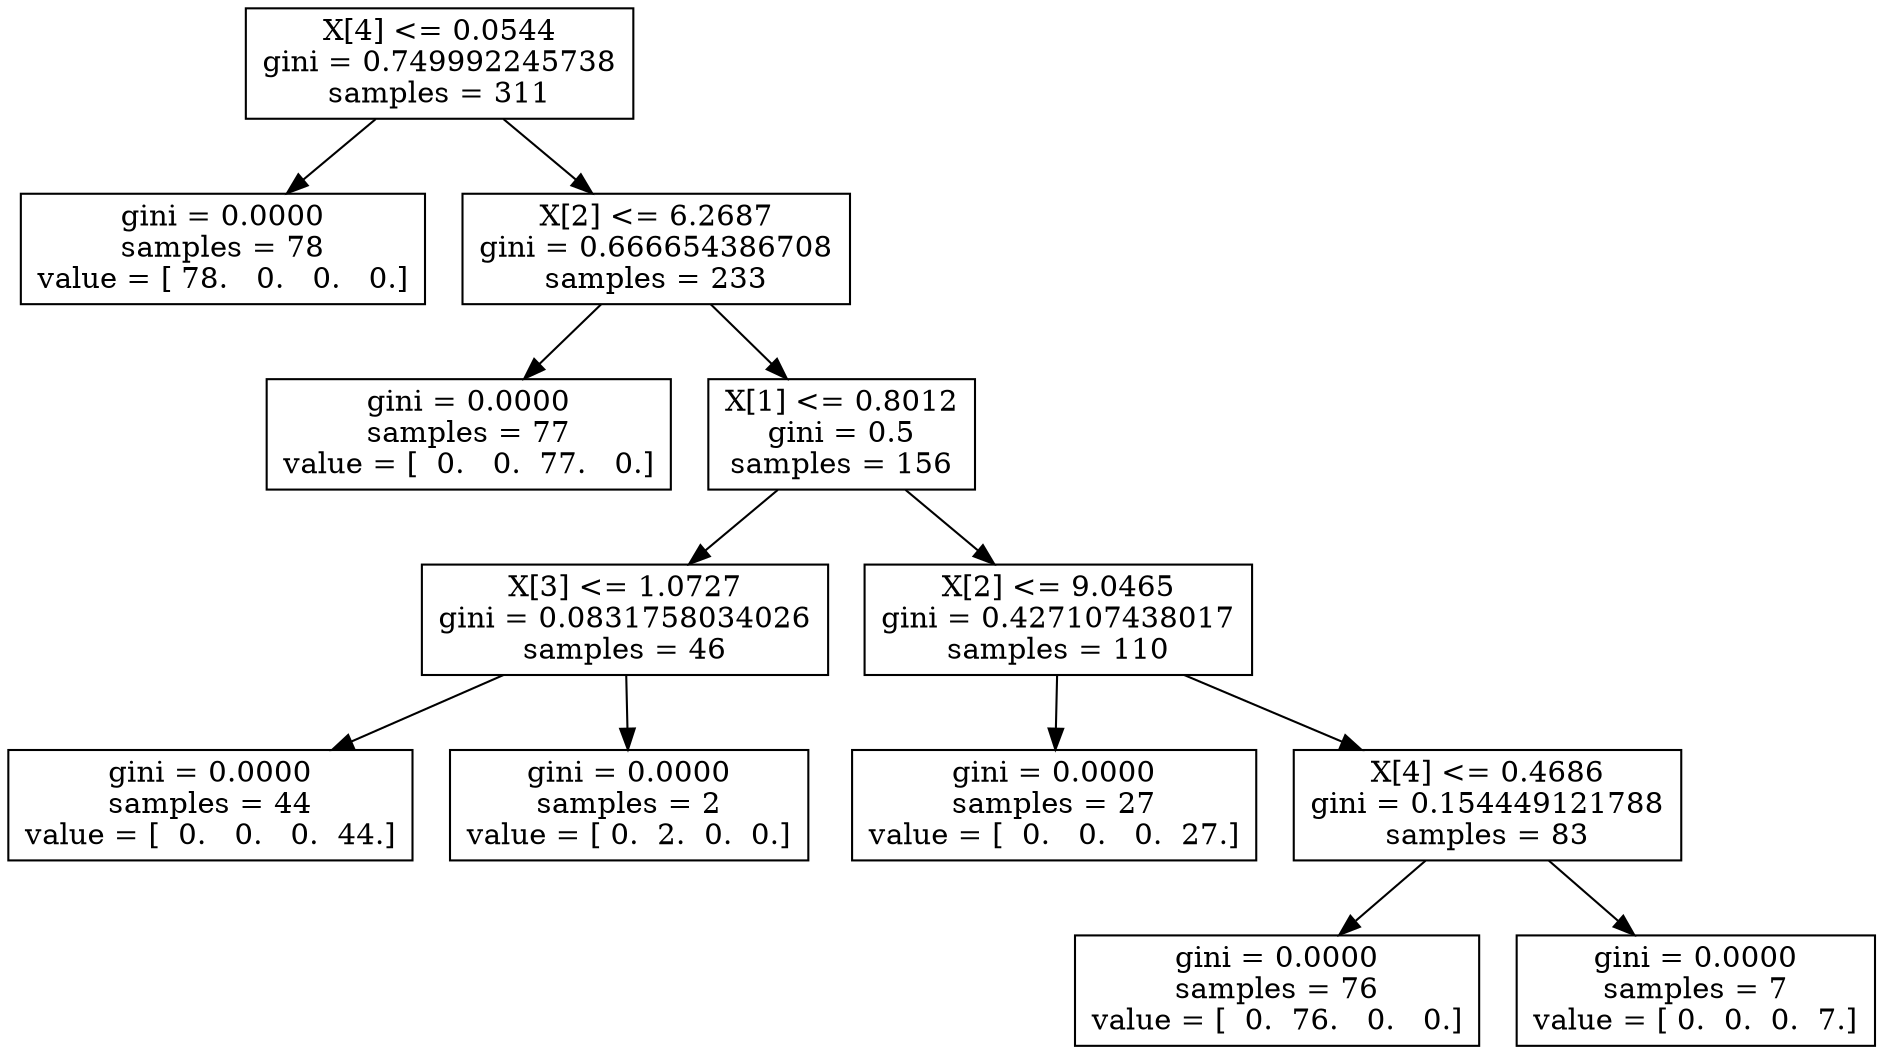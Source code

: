 digraph Tree {
0 [label="X[4] <= 0.0544\ngini = 0.749992245738\nsamples = 311", shape="box"] ;
1 [label="gini = 0.0000\nsamples = 78\nvalue = [ 78.   0.   0.   0.]", shape="box"] ;
0 -> 1 ;
2 [label="X[2] <= 6.2687\ngini = 0.666654386708\nsamples = 233", shape="box"] ;
0 -> 2 ;
3 [label="gini = 0.0000\nsamples = 77\nvalue = [  0.   0.  77.   0.]", shape="box"] ;
2 -> 3 ;
4 [label="X[1] <= 0.8012\ngini = 0.5\nsamples = 156", shape="box"] ;
2 -> 4 ;
5 [label="X[3] <= 1.0727\ngini = 0.0831758034026\nsamples = 46", shape="box"] ;
4 -> 5 ;
6 [label="gini = 0.0000\nsamples = 44\nvalue = [  0.   0.   0.  44.]", shape="box"] ;
5 -> 6 ;
7 [label="gini = 0.0000\nsamples = 2\nvalue = [ 0.  2.  0.  0.]", shape="box"] ;
5 -> 7 ;
8 [label="X[2] <= 9.0465\ngini = 0.427107438017\nsamples = 110", shape="box"] ;
4 -> 8 ;
9 [label="gini = 0.0000\nsamples = 27\nvalue = [  0.   0.   0.  27.]", shape="box"] ;
8 -> 9 ;
10 [label="X[4] <= 0.4686\ngini = 0.154449121788\nsamples = 83", shape="box"] ;
8 -> 10 ;
11 [label="gini = 0.0000\nsamples = 76\nvalue = [  0.  76.   0.   0.]", shape="box"] ;
10 -> 11 ;
12 [label="gini = 0.0000\nsamples = 7\nvalue = [ 0.  0.  0.  7.]", shape="box"] ;
10 -> 12 ;
}